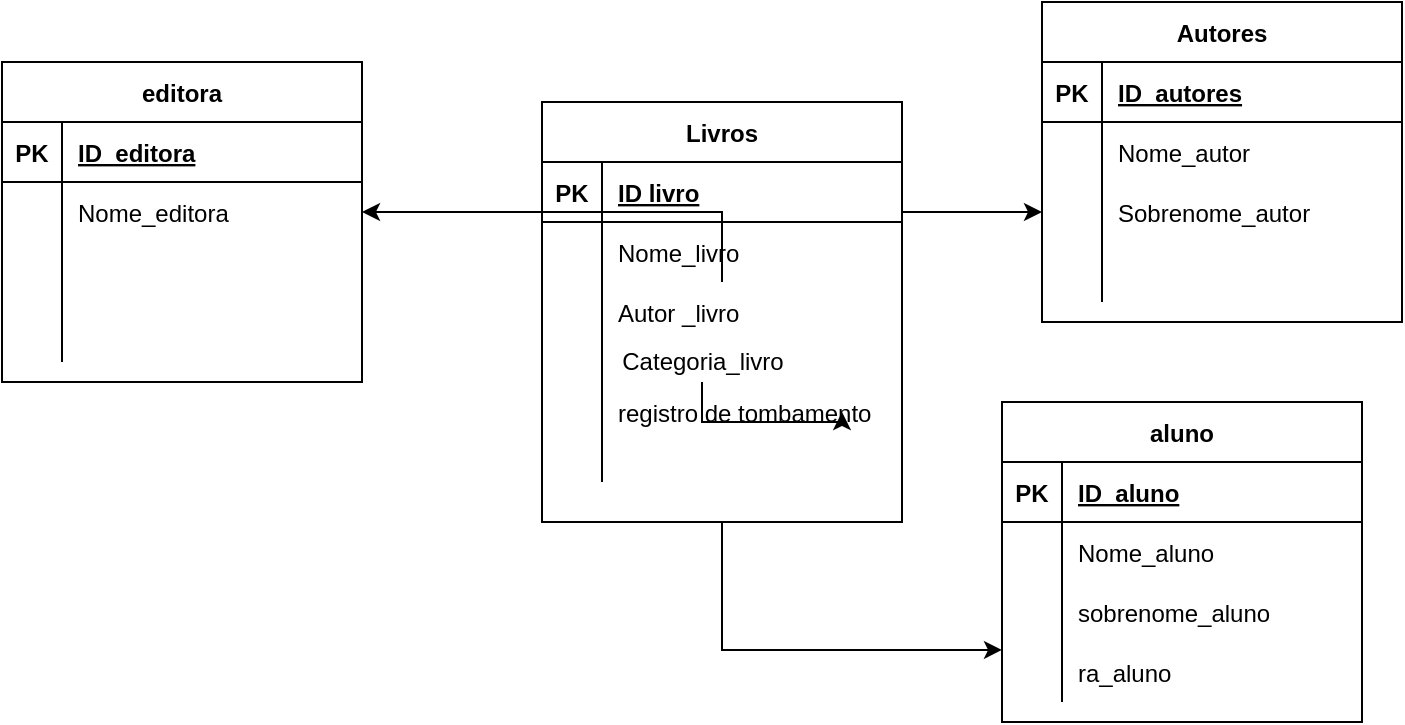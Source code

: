 <mxfile version="15.2.9" type="device"><diagram id="_d5ikgVCamPEbfx7gEc2" name="Page-1"><mxGraphModel dx="868" dy="496" grid="1" gridSize="10" guides="0" tooltips="1" connect="0" arrows="1" fold="1" page="0" pageScale="1" pageWidth="827" pageHeight="1169" background="none" math="0" shadow="0"><root><mxCell id="0"/><mxCell id="1" parent="0"/><mxCell id="gaCDE2ZNaAoLDV1UBncv-18" value="" style="edgeStyle=orthogonalEdgeStyle;rounded=0;orthogonalLoop=1;jettySize=auto;html=1;" edge="1" parent="1" source="gaCDE2ZNaAoLDV1UBncv-17" target="gaCDE2ZNaAoLDV1UBncv-11"><mxGeometry relative="1" as="geometry"/></mxCell><mxCell id="gaCDE2ZNaAoLDV1UBncv-15" style="edgeStyle=orthogonalEdgeStyle;rounded=0;orthogonalLoop=1;jettySize=auto;html=1;entryX=0;entryY=0.133;entryDx=0;entryDy=0;entryPerimeter=0;" edge="1" parent="1" source="gaCDE2ZNaAoLDV1UBncv-1" target="gaCDE2ZNaAoLDV1UBncv-56"><mxGeometry relative="1" as="geometry"><mxPoint x="420" y="360" as="targetPoint"/></mxGeometry></mxCell><mxCell id="gaCDE2ZNaAoLDV1UBncv-59" style="edgeStyle=orthogonalEdgeStyle;rounded=0;orthogonalLoop=1;jettySize=auto;html=1;" edge="1" parent="1" source="gaCDE2ZNaAoLDV1UBncv-1" target="gaCDE2ZNaAoLDV1UBncv-40"><mxGeometry relative="1" as="geometry"><Array as="points"><mxPoint x="490" y="145"/><mxPoint x="490" y="145"/></Array></mxGeometry></mxCell><mxCell id="gaCDE2ZNaAoLDV1UBncv-1" value="Livros" style="shape=table;startSize=30;container=1;collapsible=1;childLayout=tableLayout;fixedRows=1;rowLines=0;fontStyle=1;align=center;resizeLast=1;" vertex="1" parent="1"><mxGeometry x="300" y="90" width="180" height="210" as="geometry"/></mxCell><mxCell id="gaCDE2ZNaAoLDV1UBncv-2" value="" style="shape=partialRectangle;collapsible=0;dropTarget=0;pointerEvents=0;fillColor=none;top=0;left=0;bottom=1;right=0;points=[[0,0.5],[1,0.5]];portConstraint=eastwest;" vertex="1" parent="gaCDE2ZNaAoLDV1UBncv-1"><mxGeometry y="30" width="180" height="30" as="geometry"/></mxCell><mxCell id="gaCDE2ZNaAoLDV1UBncv-3" value="PK" style="shape=partialRectangle;connectable=0;fillColor=none;top=0;left=0;bottom=0;right=0;fontStyle=1;overflow=hidden;" vertex="1" parent="gaCDE2ZNaAoLDV1UBncv-2"><mxGeometry width="30" height="30" as="geometry"><mxRectangle width="30" height="30" as="alternateBounds"/></mxGeometry></mxCell><mxCell id="gaCDE2ZNaAoLDV1UBncv-4" value="ID livro" style="shape=partialRectangle;connectable=0;fillColor=none;top=0;left=0;bottom=0;right=0;align=left;spacingLeft=6;fontStyle=5;overflow=hidden;" vertex="1" parent="gaCDE2ZNaAoLDV1UBncv-2"><mxGeometry x="30" width="150" height="30" as="geometry"><mxRectangle width="150" height="30" as="alternateBounds"/></mxGeometry></mxCell><mxCell id="gaCDE2ZNaAoLDV1UBncv-5" value="" style="shape=partialRectangle;collapsible=0;dropTarget=0;pointerEvents=0;fillColor=none;top=0;left=0;bottom=0;right=0;points=[[0,0.5],[1,0.5]];portConstraint=eastwest;" vertex="1" parent="gaCDE2ZNaAoLDV1UBncv-1"><mxGeometry y="60" width="180" height="30" as="geometry"/></mxCell><mxCell id="gaCDE2ZNaAoLDV1UBncv-6" value="" style="shape=partialRectangle;connectable=0;fillColor=none;top=0;left=0;bottom=0;right=0;editable=1;overflow=hidden;" vertex="1" parent="gaCDE2ZNaAoLDV1UBncv-5"><mxGeometry width="30" height="30" as="geometry"><mxRectangle width="30" height="30" as="alternateBounds"/></mxGeometry></mxCell><mxCell id="gaCDE2ZNaAoLDV1UBncv-7" value="Nome_livro" style="shape=partialRectangle;connectable=0;fillColor=none;top=0;left=0;bottom=0;right=0;align=left;spacingLeft=6;overflow=hidden;" vertex="1" parent="gaCDE2ZNaAoLDV1UBncv-5"><mxGeometry x="30" width="150" height="30" as="geometry"><mxRectangle width="150" height="30" as="alternateBounds"/></mxGeometry></mxCell><mxCell id="gaCDE2ZNaAoLDV1UBncv-8" value="" style="shape=partialRectangle;collapsible=0;dropTarget=0;pointerEvents=0;fillColor=none;top=0;left=0;bottom=0;right=0;points=[[0,0.5],[1,0.5]];portConstraint=eastwest;" vertex="1" parent="gaCDE2ZNaAoLDV1UBncv-1"><mxGeometry y="90" width="180" height="30" as="geometry"/></mxCell><mxCell id="gaCDE2ZNaAoLDV1UBncv-9" value="" style="shape=partialRectangle;connectable=0;fillColor=none;top=0;left=0;bottom=0;right=0;editable=1;overflow=hidden;" vertex="1" parent="gaCDE2ZNaAoLDV1UBncv-8"><mxGeometry width="30" height="30" as="geometry"><mxRectangle width="30" height="30" as="alternateBounds"/></mxGeometry></mxCell><mxCell id="gaCDE2ZNaAoLDV1UBncv-10" value="Autor _livro" style="shape=partialRectangle;connectable=0;fillColor=none;top=0;left=0;bottom=0;right=0;align=left;spacingLeft=6;overflow=hidden;" vertex="1" parent="gaCDE2ZNaAoLDV1UBncv-8"><mxGeometry x="30" width="150" height="30" as="geometry"><mxRectangle width="150" height="30" as="alternateBounds"/></mxGeometry></mxCell><mxCell id="gaCDE2ZNaAoLDV1UBncv-11" value="" style="shape=partialRectangle;collapsible=0;dropTarget=0;pointerEvents=0;fillColor=none;top=0;left=0;bottom=0;right=0;points=[[0,0.5],[1,0.5]];portConstraint=eastwest;" vertex="1" parent="gaCDE2ZNaAoLDV1UBncv-1"><mxGeometry y="120" width="180" height="70" as="geometry"/></mxCell><mxCell id="gaCDE2ZNaAoLDV1UBncv-12" value="" style="shape=partialRectangle;connectable=0;fillColor=none;top=0;left=0;bottom=0;right=0;editable=1;overflow=hidden;" vertex="1" parent="gaCDE2ZNaAoLDV1UBncv-11"><mxGeometry width="30" height="70" as="geometry"><mxRectangle width="30" height="70" as="alternateBounds"/></mxGeometry></mxCell><mxCell id="gaCDE2ZNaAoLDV1UBncv-13" value="registro de tombamento" style="shape=partialRectangle;connectable=0;fillColor=none;top=0;left=0;bottom=0;right=0;align=left;spacingLeft=6;overflow=hidden;" vertex="1" parent="gaCDE2ZNaAoLDV1UBncv-11"><mxGeometry x="30" width="150" height="70" as="geometry"><mxRectangle width="150" height="70" as="alternateBounds"/></mxGeometry></mxCell><mxCell id="gaCDE2ZNaAoLDV1UBncv-17" value="Categoria_livro" style="text;html=1;align=center;verticalAlign=middle;resizable=0;points=[];autosize=1;strokeColor=none;fillColor=none;" vertex="1" parent="1"><mxGeometry x="330" y="210" width="100" height="20" as="geometry"/></mxCell><mxCell id="gaCDE2ZNaAoLDV1UBncv-20" value="editora" style="shape=table;startSize=30;container=1;collapsible=1;childLayout=tableLayout;fixedRows=1;rowLines=0;fontStyle=1;align=center;resizeLast=1;gradientColor=none;" vertex="1" parent="1"><mxGeometry x="30" y="70" width="180" height="160" as="geometry"/></mxCell><mxCell id="gaCDE2ZNaAoLDV1UBncv-21" value="" style="shape=partialRectangle;collapsible=0;dropTarget=0;pointerEvents=0;fillColor=none;top=0;left=0;bottom=1;right=0;points=[[0,0.5],[1,0.5]];portConstraint=eastwest;" vertex="1" parent="gaCDE2ZNaAoLDV1UBncv-20"><mxGeometry y="30" width="180" height="30" as="geometry"/></mxCell><mxCell id="gaCDE2ZNaAoLDV1UBncv-22" value="PK" style="shape=partialRectangle;connectable=0;fillColor=none;top=0;left=0;bottom=0;right=0;fontStyle=1;overflow=hidden;" vertex="1" parent="gaCDE2ZNaAoLDV1UBncv-21"><mxGeometry width="30" height="30" as="geometry"><mxRectangle width="30" height="30" as="alternateBounds"/></mxGeometry></mxCell><mxCell id="gaCDE2ZNaAoLDV1UBncv-23" value="ID_editora" style="shape=partialRectangle;connectable=0;fillColor=none;top=0;left=0;bottom=0;right=0;align=left;spacingLeft=6;fontStyle=5;overflow=hidden;" vertex="1" parent="gaCDE2ZNaAoLDV1UBncv-21"><mxGeometry x="30" width="150" height="30" as="geometry"><mxRectangle width="150" height="30" as="alternateBounds"/></mxGeometry></mxCell><mxCell id="gaCDE2ZNaAoLDV1UBncv-24" value="" style="shape=partialRectangle;collapsible=0;dropTarget=0;pointerEvents=0;fillColor=none;top=0;left=0;bottom=0;right=0;points=[[0,0.5],[1,0.5]];portConstraint=eastwest;" vertex="1" parent="gaCDE2ZNaAoLDV1UBncv-20"><mxGeometry y="60" width="180" height="30" as="geometry"/></mxCell><mxCell id="gaCDE2ZNaAoLDV1UBncv-25" value="" style="shape=partialRectangle;connectable=0;fillColor=none;top=0;left=0;bottom=0;right=0;editable=1;overflow=hidden;" vertex="1" parent="gaCDE2ZNaAoLDV1UBncv-24"><mxGeometry width="30" height="30" as="geometry"><mxRectangle width="30" height="30" as="alternateBounds"/></mxGeometry></mxCell><mxCell id="gaCDE2ZNaAoLDV1UBncv-26" value="Nome_editora" style="shape=partialRectangle;connectable=0;fillColor=none;top=0;left=0;bottom=0;right=0;align=left;spacingLeft=6;overflow=hidden;" vertex="1" parent="gaCDE2ZNaAoLDV1UBncv-24"><mxGeometry x="30" width="150" height="30" as="geometry"><mxRectangle width="150" height="30" as="alternateBounds"/></mxGeometry></mxCell><mxCell id="gaCDE2ZNaAoLDV1UBncv-27" value="" style="shape=partialRectangle;collapsible=0;dropTarget=0;pointerEvents=0;fillColor=none;top=0;left=0;bottom=0;right=0;points=[[0,0.5],[1,0.5]];portConstraint=eastwest;" vertex="1" parent="gaCDE2ZNaAoLDV1UBncv-20"><mxGeometry y="90" width="180" height="30" as="geometry"/></mxCell><mxCell id="gaCDE2ZNaAoLDV1UBncv-28" value="" style="shape=partialRectangle;connectable=0;fillColor=none;top=0;left=0;bottom=0;right=0;editable=1;overflow=hidden;" vertex="1" parent="gaCDE2ZNaAoLDV1UBncv-27"><mxGeometry width="30" height="30" as="geometry"><mxRectangle width="30" height="30" as="alternateBounds"/></mxGeometry></mxCell><mxCell id="gaCDE2ZNaAoLDV1UBncv-29" value="" style="shape=partialRectangle;connectable=0;fillColor=none;top=0;left=0;bottom=0;right=0;align=left;spacingLeft=6;overflow=hidden;" vertex="1" parent="gaCDE2ZNaAoLDV1UBncv-27"><mxGeometry x="30" width="150" height="30" as="geometry"><mxRectangle width="150" height="30" as="alternateBounds"/></mxGeometry></mxCell><mxCell id="gaCDE2ZNaAoLDV1UBncv-30" value="" style="shape=partialRectangle;collapsible=0;dropTarget=0;pointerEvents=0;fillColor=none;top=0;left=0;bottom=0;right=0;points=[[0,0.5],[1,0.5]];portConstraint=eastwest;" vertex="1" parent="gaCDE2ZNaAoLDV1UBncv-20"><mxGeometry y="120" width="180" height="30" as="geometry"/></mxCell><mxCell id="gaCDE2ZNaAoLDV1UBncv-31" value="" style="shape=partialRectangle;connectable=0;fillColor=none;top=0;left=0;bottom=0;right=0;editable=1;overflow=hidden;" vertex="1" parent="gaCDE2ZNaAoLDV1UBncv-30"><mxGeometry width="30" height="30" as="geometry"><mxRectangle width="30" height="30" as="alternateBounds"/></mxGeometry></mxCell><mxCell id="gaCDE2ZNaAoLDV1UBncv-32" value="" style="shape=partialRectangle;connectable=0;fillColor=none;top=0;left=0;bottom=0;right=0;align=left;spacingLeft=6;overflow=hidden;" vertex="1" parent="gaCDE2ZNaAoLDV1UBncv-30"><mxGeometry x="30" width="150" height="30" as="geometry"><mxRectangle width="150" height="30" as="alternateBounds"/></mxGeometry></mxCell><mxCell id="gaCDE2ZNaAoLDV1UBncv-33" value="Autores" style="shape=table;startSize=30;container=1;collapsible=1;childLayout=tableLayout;fixedRows=1;rowLines=0;fontStyle=1;align=center;resizeLast=1;gradientColor=none;" vertex="1" parent="1"><mxGeometry x="550" y="40" width="180" height="160" as="geometry"/></mxCell><mxCell id="gaCDE2ZNaAoLDV1UBncv-34" value="" style="shape=partialRectangle;collapsible=0;dropTarget=0;pointerEvents=0;fillColor=none;top=0;left=0;bottom=1;right=0;points=[[0,0.5],[1,0.5]];portConstraint=eastwest;" vertex="1" parent="gaCDE2ZNaAoLDV1UBncv-33"><mxGeometry y="30" width="180" height="30" as="geometry"/></mxCell><mxCell id="gaCDE2ZNaAoLDV1UBncv-35" value="PK" style="shape=partialRectangle;connectable=0;fillColor=none;top=0;left=0;bottom=0;right=0;fontStyle=1;overflow=hidden;" vertex="1" parent="gaCDE2ZNaAoLDV1UBncv-34"><mxGeometry width="30" height="30" as="geometry"><mxRectangle width="30" height="30" as="alternateBounds"/></mxGeometry></mxCell><mxCell id="gaCDE2ZNaAoLDV1UBncv-36" value="ID_autores" style="shape=partialRectangle;connectable=0;fillColor=none;top=0;left=0;bottom=0;right=0;align=left;spacingLeft=6;fontStyle=5;overflow=hidden;" vertex="1" parent="gaCDE2ZNaAoLDV1UBncv-34"><mxGeometry x="30" width="150" height="30" as="geometry"><mxRectangle width="150" height="30" as="alternateBounds"/></mxGeometry></mxCell><mxCell id="gaCDE2ZNaAoLDV1UBncv-37" value="" style="shape=partialRectangle;collapsible=0;dropTarget=0;pointerEvents=0;fillColor=none;top=0;left=0;bottom=0;right=0;points=[[0,0.5],[1,0.5]];portConstraint=eastwest;" vertex="1" parent="gaCDE2ZNaAoLDV1UBncv-33"><mxGeometry y="60" width="180" height="30" as="geometry"/></mxCell><mxCell id="gaCDE2ZNaAoLDV1UBncv-38" value="" style="shape=partialRectangle;connectable=0;fillColor=none;top=0;left=0;bottom=0;right=0;editable=1;overflow=hidden;" vertex="1" parent="gaCDE2ZNaAoLDV1UBncv-37"><mxGeometry width="30" height="30" as="geometry"><mxRectangle width="30" height="30" as="alternateBounds"/></mxGeometry></mxCell><mxCell id="gaCDE2ZNaAoLDV1UBncv-39" value="Nome_autor" style="shape=partialRectangle;connectable=0;fillColor=none;top=0;left=0;bottom=0;right=0;align=left;spacingLeft=6;overflow=hidden;" vertex="1" parent="gaCDE2ZNaAoLDV1UBncv-37"><mxGeometry x="30" width="150" height="30" as="geometry"><mxRectangle width="150" height="30" as="alternateBounds"/></mxGeometry></mxCell><mxCell id="gaCDE2ZNaAoLDV1UBncv-40" value="" style="shape=partialRectangle;collapsible=0;dropTarget=0;pointerEvents=0;fillColor=none;top=0;left=0;bottom=0;right=0;points=[[0,0.5],[1,0.5]];portConstraint=eastwest;" vertex="1" parent="gaCDE2ZNaAoLDV1UBncv-33"><mxGeometry y="90" width="180" height="30" as="geometry"/></mxCell><mxCell id="gaCDE2ZNaAoLDV1UBncv-41" value="" style="shape=partialRectangle;connectable=0;fillColor=none;top=0;left=0;bottom=0;right=0;editable=1;overflow=hidden;" vertex="1" parent="gaCDE2ZNaAoLDV1UBncv-40"><mxGeometry width="30" height="30" as="geometry"><mxRectangle width="30" height="30" as="alternateBounds"/></mxGeometry></mxCell><mxCell id="gaCDE2ZNaAoLDV1UBncv-42" value="Sobrenome_autor" style="shape=partialRectangle;connectable=0;fillColor=none;top=0;left=0;bottom=0;right=0;align=left;spacingLeft=6;overflow=hidden;" vertex="1" parent="gaCDE2ZNaAoLDV1UBncv-40"><mxGeometry x="30" width="150" height="30" as="geometry"><mxRectangle width="150" height="30" as="alternateBounds"/></mxGeometry></mxCell><mxCell id="gaCDE2ZNaAoLDV1UBncv-43" value="" style="shape=partialRectangle;collapsible=0;dropTarget=0;pointerEvents=0;fillColor=none;top=0;left=0;bottom=0;right=0;points=[[0,0.5],[1,0.5]];portConstraint=eastwest;" vertex="1" parent="gaCDE2ZNaAoLDV1UBncv-33"><mxGeometry y="120" width="180" height="30" as="geometry"/></mxCell><mxCell id="gaCDE2ZNaAoLDV1UBncv-44" value="" style="shape=partialRectangle;connectable=0;fillColor=none;top=0;left=0;bottom=0;right=0;editable=1;overflow=hidden;" vertex="1" parent="gaCDE2ZNaAoLDV1UBncv-43"><mxGeometry width="30" height="30" as="geometry"><mxRectangle width="30" height="30" as="alternateBounds"/></mxGeometry></mxCell><mxCell id="gaCDE2ZNaAoLDV1UBncv-45" value="" style="shape=partialRectangle;connectable=0;fillColor=none;top=0;left=0;bottom=0;right=0;align=left;spacingLeft=6;overflow=hidden;" vertex="1" parent="gaCDE2ZNaAoLDV1UBncv-43"><mxGeometry x="30" width="150" height="30" as="geometry"><mxRectangle width="150" height="30" as="alternateBounds"/></mxGeometry></mxCell><mxCell id="gaCDE2ZNaAoLDV1UBncv-46" value="aluno" style="shape=table;startSize=30;container=1;collapsible=1;childLayout=tableLayout;fixedRows=1;rowLines=0;fontStyle=1;align=center;resizeLast=1;gradientColor=none;" vertex="1" parent="1"><mxGeometry x="530" y="240" width="180" height="160" as="geometry"/></mxCell><mxCell id="gaCDE2ZNaAoLDV1UBncv-47" value="" style="shape=partialRectangle;collapsible=0;dropTarget=0;pointerEvents=0;fillColor=none;top=0;left=0;bottom=1;right=0;points=[[0,0.5],[1,0.5]];portConstraint=eastwest;" vertex="1" parent="gaCDE2ZNaAoLDV1UBncv-46"><mxGeometry y="30" width="180" height="30" as="geometry"/></mxCell><mxCell id="gaCDE2ZNaAoLDV1UBncv-48" value="PK" style="shape=partialRectangle;connectable=0;fillColor=none;top=0;left=0;bottom=0;right=0;fontStyle=1;overflow=hidden;" vertex="1" parent="gaCDE2ZNaAoLDV1UBncv-47"><mxGeometry width="30" height="30" as="geometry"><mxRectangle width="30" height="30" as="alternateBounds"/></mxGeometry></mxCell><mxCell id="gaCDE2ZNaAoLDV1UBncv-49" value="ID_aluno" style="shape=partialRectangle;connectable=0;fillColor=none;top=0;left=0;bottom=0;right=0;align=left;spacingLeft=6;fontStyle=5;overflow=hidden;" vertex="1" parent="gaCDE2ZNaAoLDV1UBncv-47"><mxGeometry x="30" width="150" height="30" as="geometry"><mxRectangle width="150" height="30" as="alternateBounds"/></mxGeometry></mxCell><mxCell id="gaCDE2ZNaAoLDV1UBncv-50" value="" style="shape=partialRectangle;collapsible=0;dropTarget=0;pointerEvents=0;fillColor=none;top=0;left=0;bottom=0;right=0;points=[[0,0.5],[1,0.5]];portConstraint=eastwest;" vertex="1" parent="gaCDE2ZNaAoLDV1UBncv-46"><mxGeometry y="60" width="180" height="30" as="geometry"/></mxCell><mxCell id="gaCDE2ZNaAoLDV1UBncv-51" value="" style="shape=partialRectangle;connectable=0;fillColor=none;top=0;left=0;bottom=0;right=0;editable=1;overflow=hidden;" vertex="1" parent="gaCDE2ZNaAoLDV1UBncv-50"><mxGeometry width="30" height="30" as="geometry"><mxRectangle width="30" height="30" as="alternateBounds"/></mxGeometry></mxCell><mxCell id="gaCDE2ZNaAoLDV1UBncv-52" value="Nome_aluno" style="shape=partialRectangle;connectable=0;fillColor=none;top=0;left=0;bottom=0;right=0;align=left;spacingLeft=6;overflow=hidden;" vertex="1" parent="gaCDE2ZNaAoLDV1UBncv-50"><mxGeometry x="30" width="150" height="30" as="geometry"><mxRectangle width="150" height="30" as="alternateBounds"/></mxGeometry></mxCell><mxCell id="gaCDE2ZNaAoLDV1UBncv-53" value="" style="shape=partialRectangle;collapsible=0;dropTarget=0;pointerEvents=0;fillColor=none;top=0;left=0;bottom=0;right=0;points=[[0,0.5],[1,0.5]];portConstraint=eastwest;" vertex="1" parent="gaCDE2ZNaAoLDV1UBncv-46"><mxGeometry y="90" width="180" height="30" as="geometry"/></mxCell><mxCell id="gaCDE2ZNaAoLDV1UBncv-54" value="" style="shape=partialRectangle;connectable=0;fillColor=none;top=0;left=0;bottom=0;right=0;editable=1;overflow=hidden;" vertex="1" parent="gaCDE2ZNaAoLDV1UBncv-53"><mxGeometry width="30" height="30" as="geometry"><mxRectangle width="30" height="30" as="alternateBounds"/></mxGeometry></mxCell><mxCell id="gaCDE2ZNaAoLDV1UBncv-55" value="sobrenome_aluno" style="shape=partialRectangle;connectable=0;fillColor=none;top=0;left=0;bottom=0;right=0;align=left;spacingLeft=6;overflow=hidden;" vertex="1" parent="gaCDE2ZNaAoLDV1UBncv-53"><mxGeometry x="30" width="150" height="30" as="geometry"><mxRectangle width="150" height="30" as="alternateBounds"/></mxGeometry></mxCell><mxCell id="gaCDE2ZNaAoLDV1UBncv-56" value="" style="shape=partialRectangle;collapsible=0;dropTarget=0;pointerEvents=0;fillColor=none;top=0;left=0;bottom=0;right=0;points=[[0,0.5],[1,0.5]];portConstraint=eastwest;" vertex="1" parent="gaCDE2ZNaAoLDV1UBncv-46"><mxGeometry y="120" width="180" height="30" as="geometry"/></mxCell><mxCell id="gaCDE2ZNaAoLDV1UBncv-57" value="" style="shape=partialRectangle;connectable=0;fillColor=none;top=0;left=0;bottom=0;right=0;editable=1;overflow=hidden;" vertex="1" parent="gaCDE2ZNaAoLDV1UBncv-56"><mxGeometry width="30" height="30" as="geometry"><mxRectangle width="30" height="30" as="alternateBounds"/></mxGeometry></mxCell><mxCell id="gaCDE2ZNaAoLDV1UBncv-58" value="ra_aluno" style="shape=partialRectangle;connectable=0;fillColor=none;top=0;left=0;bottom=0;right=0;align=left;spacingLeft=6;overflow=hidden;" vertex="1" parent="gaCDE2ZNaAoLDV1UBncv-56"><mxGeometry x="30" width="150" height="30" as="geometry"><mxRectangle width="150" height="30" as="alternateBounds"/></mxGeometry></mxCell><mxCell id="gaCDE2ZNaAoLDV1UBncv-60" style="edgeStyle=orthogonalEdgeStyle;rounded=0;orthogonalLoop=1;jettySize=auto;html=1;" edge="1" parent="1" source="gaCDE2ZNaAoLDV1UBncv-8" target="gaCDE2ZNaAoLDV1UBncv-24"><mxGeometry relative="1" as="geometry"><Array as="points"><mxPoint x="390" y="145"/></Array></mxGeometry></mxCell></root></mxGraphModel></diagram></mxfile>